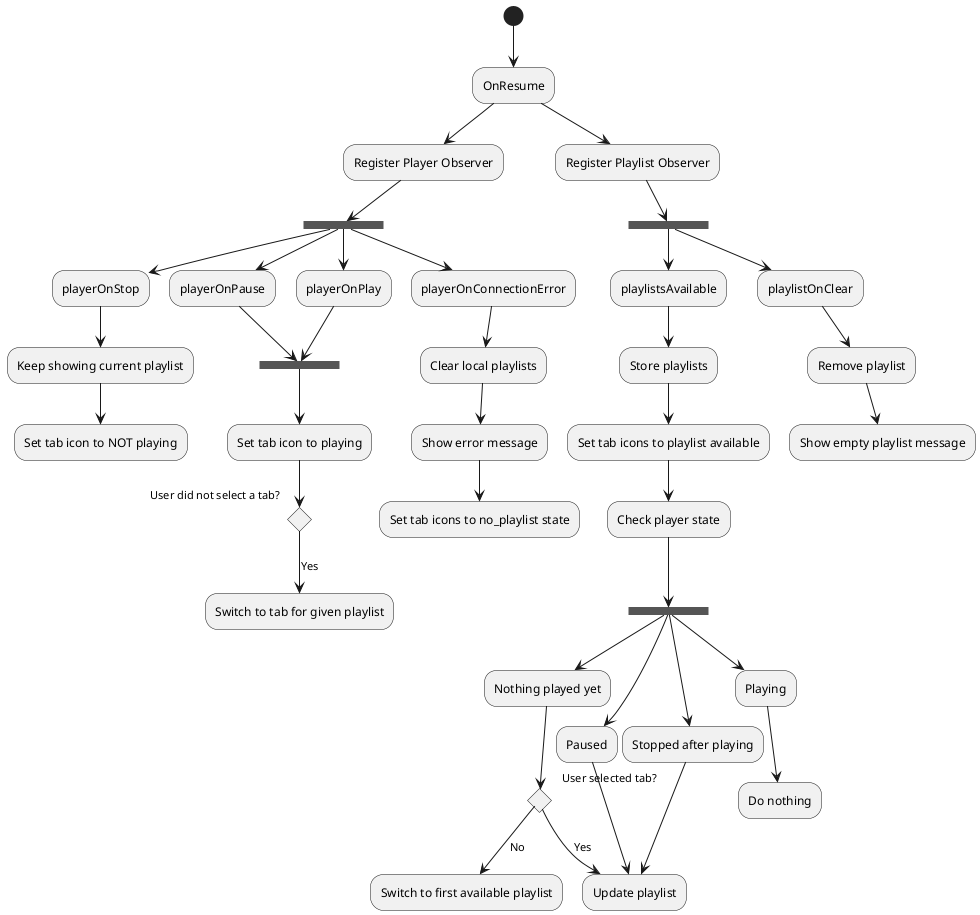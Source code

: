 @startuml
(*) --> "OnResume"
"OnResume" --> "Register Player Observer"
"OnResume" --> "Register Playlist Observer"
"Register Playlist Observer" --> ===A1===
===A1=== --> "playlistsAvailable"
"playlistsAvailable" --> "Store playlists"
"Store playlists" --> "Set tab icons to playlist available"
"Set tab icons to playlist available" --> "Check player state"
"Check player state" --> ===A2===
===A2=== --> "Stopped after playing"
--> "Update playlist"
===A2=== --> "Nothing played yet"
--> if "User selected tab?"
        --> [No] "Switch to first available playlist"
    else
        --> [Yes] "Update playlist"
    endif
===A2=== --> "Paused"
--> "Update playlist"
===A2=== --> "Playing"
--> "Do nothing"
===A1=== --> "playlistOnClear"
"playlistOnClear" --> "Remove playlist"
"Remove playlist" --> "Show empty playlist message"
"Register Player Observer" --> ===B1===
===B1=== --> "playerOnConnectionError"
===B1=== --> "playerOnPause"
===B1=== --> "playerOnPlay"
===B1=== --> "playerOnStop"
"playerOnStop" --> "Keep showing current playlist"
"Keep showing current playlist" --> "Set tab icon to NOT playing"
"playerOnConnectionError" --> "Clear local playlists"
"Clear local playlists" --> "Show error message"
"Show error message" --> "Set tab icons to no_playlist state"
"playerOnPause" --> ===B2===
"playerOnPlay" --> ===B2===
===B2=== --> "Set tab icon to playing"
--> if "User did not select a tab?"
        --> [Yes] "Switch to tab for given playlist"
endif
@enduml